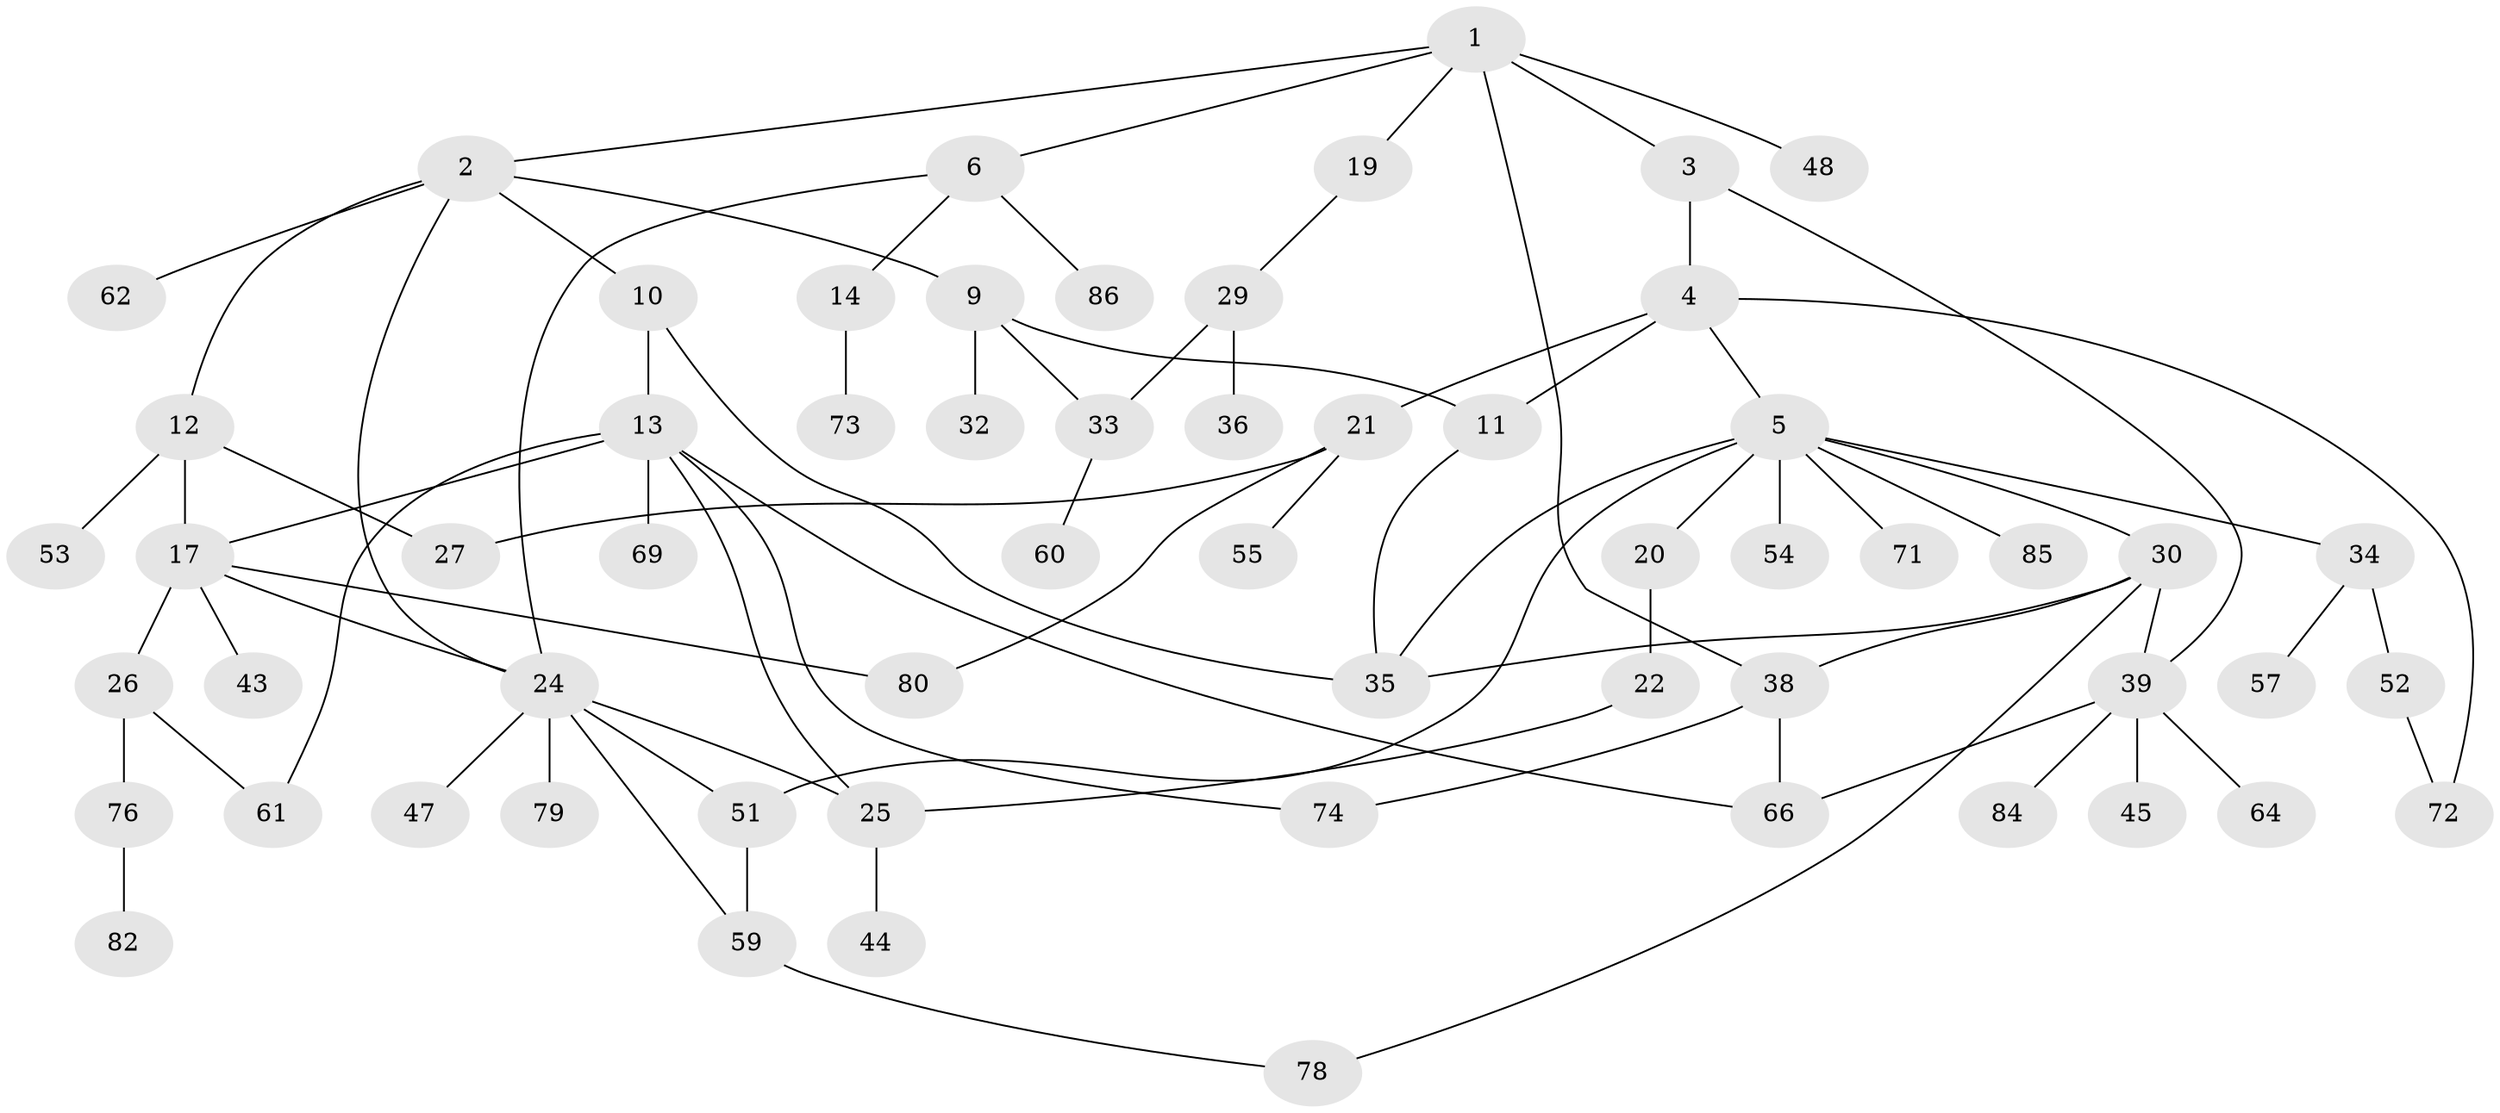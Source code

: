 // Generated by graph-tools (version 1.1) at 2025/51/02/27/25 19:51:40]
// undirected, 60 vertices, 81 edges
graph export_dot {
graph [start="1"]
  node [color=gray90,style=filled];
  1 [super="+16"];
  2 [super="+7"];
  3;
  4 [super="+8"];
  5 [super="+15"];
  6 [super="+18"];
  9 [super="+75"];
  10;
  11 [super="+28"];
  12 [super="+42"];
  13 [super="+37"];
  14 [super="+41"];
  17 [super="+23"];
  19;
  20;
  21 [super="+83"];
  22 [super="+81"];
  24 [super="+56"];
  25;
  26 [super="+67"];
  27 [super="+63"];
  29 [super="+31"];
  30 [super="+70"];
  32;
  33 [super="+49"];
  34 [super="+40"];
  35 [super="+65"];
  36;
  38 [super="+50"];
  39 [super="+77"];
  43;
  44 [super="+46"];
  45;
  47;
  48;
  51 [super="+68"];
  52;
  53;
  54;
  55;
  57 [super="+58"];
  59;
  60;
  61;
  62;
  64;
  66;
  69;
  71;
  72;
  73;
  74;
  76;
  78;
  79;
  80;
  82;
  84;
  85;
  86 [super="+87"];
  1 -- 2;
  1 -- 3;
  1 -- 6;
  1 -- 19;
  1 -- 38;
  1 -- 48;
  2 -- 9;
  2 -- 62;
  2 -- 24;
  2 -- 10;
  2 -- 12;
  3 -- 4;
  3 -- 39;
  4 -- 5;
  4 -- 72;
  4 -- 11;
  4 -- 21;
  5 -- 20;
  5 -- 85;
  5 -- 34;
  5 -- 35;
  5 -- 51;
  5 -- 54;
  5 -- 71;
  5 -- 30;
  6 -- 14;
  6 -- 86;
  6 -- 24;
  9 -- 32;
  9 -- 33;
  9 -- 11;
  10 -- 13;
  10 -- 35;
  11 -- 35;
  12 -- 17 [weight=2];
  12 -- 53;
  12 -- 27;
  13 -- 61;
  13 -- 69;
  13 -- 74;
  13 -- 17;
  13 -- 25;
  13 -- 66;
  14 -- 73;
  17 -- 80;
  17 -- 26;
  17 -- 43;
  17 -- 24;
  19 -- 29;
  20 -- 22;
  21 -- 27;
  21 -- 55;
  21 -- 80;
  22 -- 25;
  24 -- 25;
  24 -- 47;
  24 -- 51;
  24 -- 59;
  24 -- 79;
  25 -- 44;
  26 -- 76;
  26 -- 61;
  29 -- 36;
  29 -- 33;
  30 -- 35;
  30 -- 38;
  30 -- 39;
  30 -- 78;
  33 -- 60;
  34 -- 57;
  34 -- 52;
  38 -- 66;
  38 -- 74;
  39 -- 45;
  39 -- 64;
  39 -- 66;
  39 -- 84;
  51 -- 59;
  52 -- 72;
  59 -- 78;
  76 -- 82;
}
